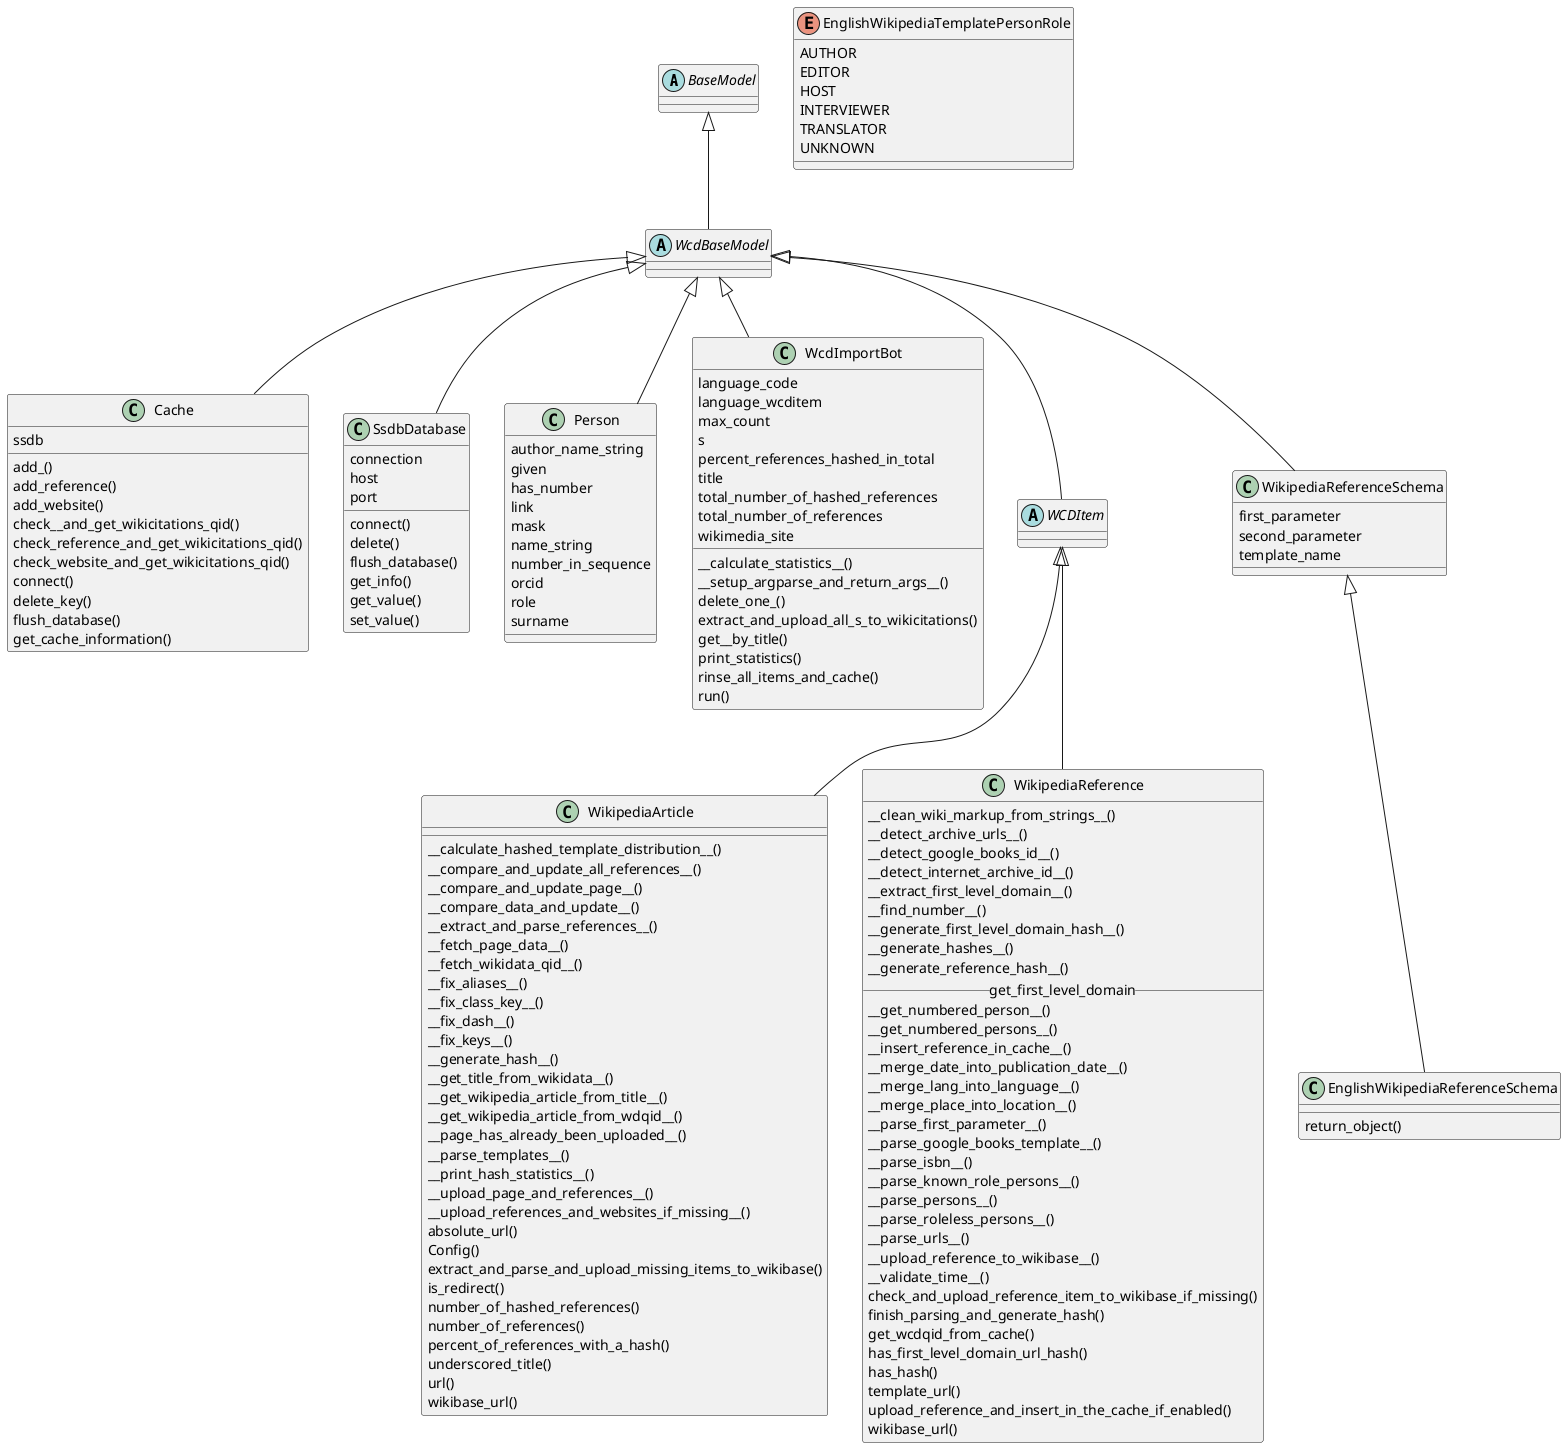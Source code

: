 @startuml
'https://plantuml.com/class-diagram

abstract class BaseModel
abstract class WcdBaseModel
BaseModel <|-- WcdBaseModel
WcdBaseModel <|-- Cache
WcdBaseModel <|-- SsdbDatabase
WcdBaseModel <|-- Person
WcdBaseModel <|-- WcdImportBot
WcdBaseModel <|-- WCDItem
WCDItem <|-- WikipediaArticle
WCDItem <|-- WikipediaReference
WcdBaseModel <|-- WikipediaReferenceSchema
WikipediaReferenceSchema <|-- EnglishWikipediaReferenceSchema
'BaseException <|-- MissingInformationError
'BaseException <|-- MoreThanOneNumberError
'BaseException <|-- NotLoggedInError
'BaseException <|-- TimeParseException

class EnglishWikipediaReferenceSchema{
return_object()
}

class WikipediaReferenceSchema{
first_parameter
second_parameter
template_name
}

class WikipediaReference {
'access_date
'agency
'archive_date
'archive_format
'archive_url
'arxiv
'asin
'asin_tld
'at
'author
'author1
'author10
'author1_first
'author1_last
'author1_link
'author2
'author2_first
'author2_last
'author2_link
'author3
'author3_first
'author3_last
'author3_link
'author4
'author4_first
'author4_last
'author4_link
'author5
'author5_first
'author5_last
'author5_link
'author6
'author7
'author8
'author9
'author_first
'author_first1
'author_first2
'author_first3
'author_first4
'author_first5
'author_given
'author_given1
'author_given2
'author_given3
'author_given4
'author_given5
'author_last
'author_last1
'author_last2
'author_last3
'author_last4
'author_last5
'author_link
'author_link1
'author_link2
'author_link3
'author_link4
'author_link5
'author_mask
'author_mask1
'author_mask2
'author_mask3
'author_mask4
'author_mask5
'author_surname
'author_surname1
'author_surname2
'author_surname3
'author_surname4
'author_surname5
'authors
'bibcode
'bibcode_access
'biorxiv
'book_title
'chapter
'chapter_format
'chapter_url
'chapter_url_access
'citeseerx
'conference
'conference_url
'contribution
'date
'degree
'department
'df
'display_authors
'display_editors
'display_subjects
'display_translators
'doi
'doi_access
'doi_broken_date
'edition
'editor
'editor1
'editor1_first
'editor1_last
'editor1_link
'editor2
'editor2_first
'editor2_last
'editor2_link
'editor3
'editor3_first
'editor3_last
'editor3_link
'editor4
'editor4_first
'editor4_last
'editor4_link
'editor5
'editor5_first
'editor5_last
'editor5_link
'editor_first
'editor_first1
'editor_first2
'editor_first3
'editor_first4
'editor_first5
'editor_last
'editor_last1
'editor_last2
'editor_last3
'editor_last4
'editor_last5
'editor_link
'editor_link1
'editor_link2
'editor_link3
'editor_link4
'editor_link5
'editor_mask
'editor_mask1
'editor_mask2
'editor_mask3
'editor_mask4
'editor_mask5
'editors
'eissn
'encyclopedia
'eprint
'first
'first1
'first10
'first2
'first3
'first4
'first5
'first6
'first7
'first8
'first9
'first_parameter
'format
'hdl
'hdl_access
'host
'host1
'host2
'host3
'host4
'host5
'hosts
'id
'interviewer
'interviewer_first
'interviewer_given
'interviewer_last
'interviewer_surname
'interviewers
'isbn
'ismn
'issn
'issue
'jfm
'journal
'jstor
'jstor_access
'language
'last
'last1
'last10
'last2
'last3
'last4
'last5
'last6
'last7
'last8
'last9
'lay_date
'lay_format
'lay_source
'lay_url
'lccn
'location
'magazine
'medium
'message_id
'mode
'mr
'name_list_style
'news_class
'newsgroup
'newspaper
'no_pp
'number
'oclc
'ol
'ol_access
'orig_date
'orig_year
'osti
'osti_access
'others
'
's
'persons_without_role
'pmc
'pmc_embargo_date
'pmid
'postscript
'publication_date
'publication_place
'publisher
'quote
'quote_
'quote_s
'ref
'registration
'rfc
's2cid
's2cid_access
'sbn
'script_chapter
'script_quote
'script_title
'second_parameter
'series
'ssrn
'subject
'subject_mask
'subscription
'template_name
'time
'title
'title_link
'trans_chapter
'trans_quote
'trans_title
'transcripturl
'translator_first
'translator_first1
'translator_first2
'translator_first3
'translator_first4
'translator_first5
'translator_last
'translator_last1
'translator_last2
'translator_last3
'translator_last4
'translator_last5
'translator_link
'translator_link1
'translator_link2
'translator_link3
'translator_link4
'translator_link5
'translator_mask
'translator_mask1
'translator_mask2
'translator_mask3
'translator_mask4
'translator_mask5
'translators
'type
'url
'url_access
'url_status
'via
'volume
'website
'work
'year
'zbl
__clean_wiki_markup_from_strings__()
__detect_archive_urls__()
__detect_google_books_id__()
__detect_internet_archive_id__()
__extract_first_level_domain__()
__find_number__()
__generate_first_level_domain_hash__()
__generate_hashes__()
__generate_reference_hash__()
__get_first_level_domain__
__get_numbered_person__()
__get_numbered_persons__()
__insert_reference_in_cache__()
__merge_date_into_publication_date__()
__merge_lang_into_language__()
__merge_place_into_location__()
__parse_first_parameter__()
__parse_google_books_template__()
__parse_isbn__()
__parse_known_role_persons__()
__parse_persons__()
__parse_roleless_persons__()
__parse_urls__()
__upload_reference_to_wikibase__()
__validate_time__()
check_and_upload_reference_item_to_wikibase_if_missing()
finish_parsing_and_generate_hash()
get_wcdqid_from_cache()
has_first_level_domain_url_hash()
has_hash()
template_url()
upload_reference_and_insert_in_the_cache_if_enabled()
wikibase_url()
}

class WikipediaArticle{
__calculate_hashed_template_distribution__()
__compare_and_update_all_references__()
__compare_and_update_page__()
__compare_data_and_update__()
__extract_and_parse_references__()
__fetch_page_data__()
__fetch_wikidata_qid__()
__fix_aliases__()
__fix_class_key__()
__fix_dash__()
__fix_keys__()
__generate_hash__()
__get_title_from_wikidata__()
__get_wikipedia_article_from_title__()
__get_wikipedia_article_from_wdqid__()
__page_has_already_been_uploaded__()
__parse_templates__()
__print_hash_statistics__()
__upload_page_and_references__()
__upload_references_and_websites_if_missing__()
absolute_url()
Config()
extract_and_parse_and_upload_missing_items_to_wikibase()
is_redirect()
number_of_hashed_references()
number_of_references()
percent_of_references_with_a_hash()
underscored_title()
url()
wikibase_url()
}

class Person {
author_name_string
given
has_number
link
mask
name_string
number_in_sequence
orcid
role
surname
}

class Cache{
ssdb
add_()
add_reference()
add_website()
check__and_get_wikicitations_qid()
check_reference_and_get_wikicitations_qid()
check_website_and_get_wikicitations_qid()
connect()
delete_key()
flush_database()
get_cache_information()
}

class SsdbDatabase{
connection
host
port
connect()
delete()
flush_database()
get_info()
get_value()
set_value()
}

class WcdImportBot{
language_code
language_wcditem
max_count
s
percent_references_hashed_in_total
title
total_number_of_hashed_references
total_number_of_references
wikimedia_site
__calculate_statistics__()
__setup_argparse_and_return_args__()
delete_one_()
extract_and_upload_all_s_to_wikicitations()
get__by_title()
print_statistics()
rinse_all_items_and_cache()
run()
}

enum EnglishWikipediaTemplatePersonRole {
AUTHOR
EDITOR
HOST
INTERVIEWER
TRANSLATOR
UNKNOWN
}

abstract class WCDItem {
}

''enum WCDProperty {
'ACCESS_DATE
'ARCHIVE_DATE
'ARCHIVE_URL
'AUTHOR
'AUTHOR_NAME_STRING
'CITATIONS
'DOI
'EDITOR
'EDITOR_NAME_STRING
'FAMILY_NAME
'FIRST_LEVEL_DOMAIN_STRING
'FULL_WORK_AVAILABLE_AT_URL
'GIVEN_NAME
'HASH
'HOST_STRING
'INSTANCE_OF
'INTERVIEWER_STRING
'ISBN_10
'ISBN_13
'ISSUE
'LAST_UPDATE
'LUMPED_AUTHORS
'MEDIAWIKI__ID
'NAME_MASK
'ORCID
'S
'_REVISION_ID
'PMID
'PUBLICATION_DATE
'PUBLISHED_IN
'RETRIEVED_DATE
'SERIES_ORDINAL
'SOURCE_WIKIPEDIA
'STRING_CITATIONS
'TEMPLATE_NAME
'TITLE
'TRANSLATOR_NAME_STRING
'URL
'VOLUME
'WEBSITE
'WEBSITE_STRING
'WIKIDATA_QID
'}
@enduml
